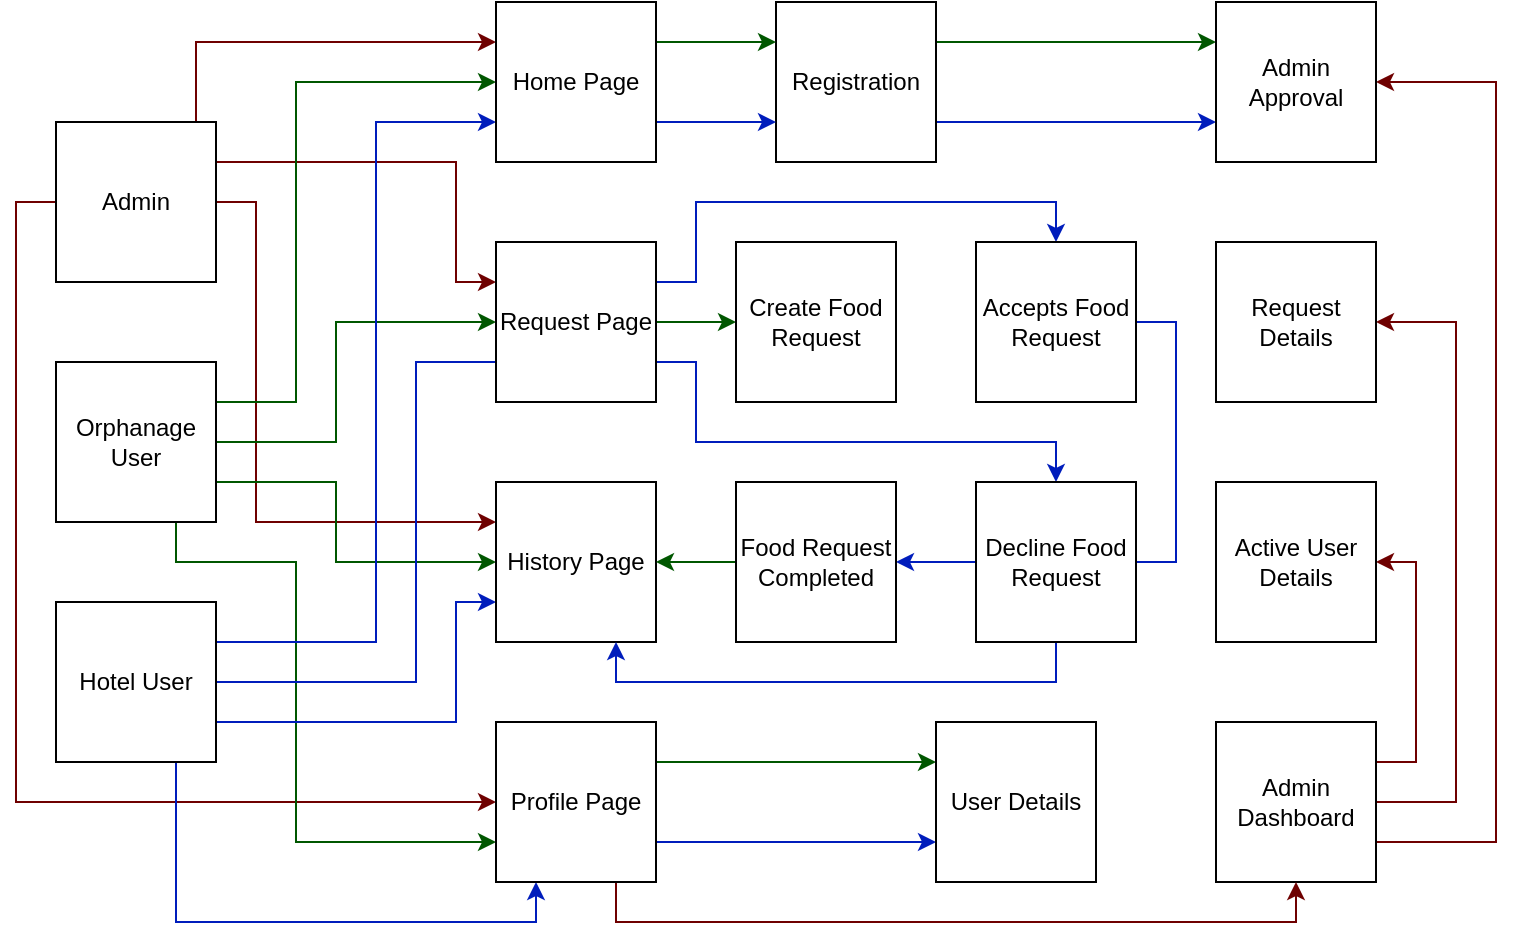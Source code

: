 <mxfile version="24.2.7" type="github">
  <diagram name="Page-1" id="sGqqdFaEo4z0okOu5jwW">
    <mxGraphModel dx="1050" dy="557" grid="1" gridSize="10" guides="1" tooltips="1" connect="1" arrows="1" fold="1" page="1" pageScale="1" pageWidth="850" pageHeight="1100" math="0" shadow="0">
      <root>
        <mxCell id="0" />
        <mxCell id="1" parent="0" />
        <mxCell id="OxFp2RdFnrPJG4Rb655F-14" style="edgeStyle=orthogonalEdgeStyle;rounded=0;orthogonalLoop=1;jettySize=auto;html=1;entryX=0;entryY=0.25;entryDx=0;entryDy=0;fillColor=#a20025;strokeColor=#6F0000;" parent="1" source="OxFp2RdFnrPJG4Rb655F-1" target="OxFp2RdFnrPJG4Rb655F-9" edge="1">
          <mxGeometry relative="1" as="geometry">
            <mxPoint x="110" y="130" as="sourcePoint" />
            <Array as="points">
              <mxPoint x="110" y="100" />
            </Array>
          </mxGeometry>
        </mxCell>
        <mxCell id="6qlUdM4MUeAHYAjfyrqB-15" style="edgeStyle=orthogonalEdgeStyle;rounded=0;orthogonalLoop=1;jettySize=auto;html=1;exitX=1;exitY=0.25;exitDx=0;exitDy=0;entryX=0;entryY=0.25;entryDx=0;entryDy=0;fillColor=#a20025;strokeColor=#6F0000;" edge="1" parent="1" source="OxFp2RdFnrPJG4Rb655F-1" target="OxFp2RdFnrPJG4Rb655F-10">
          <mxGeometry relative="1" as="geometry">
            <Array as="points">
              <mxPoint x="240" y="160" />
              <mxPoint x="240" y="220" />
            </Array>
          </mxGeometry>
        </mxCell>
        <mxCell id="6qlUdM4MUeAHYAjfyrqB-18" style="edgeStyle=orthogonalEdgeStyle;rounded=0;orthogonalLoop=1;jettySize=auto;html=1;exitX=1;exitY=0.5;exitDx=0;exitDy=0;entryX=0;entryY=0.25;entryDx=0;entryDy=0;fillColor=#a20025;strokeColor=#6F0000;" edge="1" parent="1" source="OxFp2RdFnrPJG4Rb655F-1" target="OxFp2RdFnrPJG4Rb655F-11">
          <mxGeometry relative="1" as="geometry">
            <Array as="points">
              <mxPoint x="140" y="180" />
              <mxPoint x="140" y="340" />
            </Array>
          </mxGeometry>
        </mxCell>
        <mxCell id="6qlUdM4MUeAHYAjfyrqB-23" style="edgeStyle=orthogonalEdgeStyle;rounded=0;orthogonalLoop=1;jettySize=auto;html=1;exitX=0;exitY=0.5;exitDx=0;exitDy=0;entryX=0;entryY=0.5;entryDx=0;entryDy=0;fillColor=#a20025;strokeColor=#6F0000;" edge="1" parent="1" source="OxFp2RdFnrPJG4Rb655F-1" target="OxFp2RdFnrPJG4Rb655F-12">
          <mxGeometry relative="1" as="geometry" />
        </mxCell>
        <mxCell id="OxFp2RdFnrPJG4Rb655F-1" value="Admin" style="whiteSpace=wrap;html=1;aspect=fixed;" parent="1" vertex="1">
          <mxGeometry x="40" y="140" width="80" height="80" as="geometry" />
        </mxCell>
        <mxCell id="OxFp2RdFnrPJG4Rb655F-15" style="edgeStyle=orthogonalEdgeStyle;rounded=0;orthogonalLoop=1;jettySize=auto;html=1;exitX=1;exitY=0.25;exitDx=0;exitDy=0;entryX=0;entryY=0.5;entryDx=0;entryDy=0;fillColor=#008a00;strokeColor=#005700;" parent="1" source="OxFp2RdFnrPJG4Rb655F-2" target="OxFp2RdFnrPJG4Rb655F-9" edge="1">
          <mxGeometry relative="1" as="geometry">
            <Array as="points">
              <mxPoint x="160" y="280" />
              <mxPoint x="160" y="120" />
            </Array>
          </mxGeometry>
        </mxCell>
        <mxCell id="6qlUdM4MUeAHYAjfyrqB-16" style="edgeStyle=orthogonalEdgeStyle;rounded=0;orthogonalLoop=1;jettySize=auto;html=1;exitX=1;exitY=0.5;exitDx=0;exitDy=0;entryX=0;entryY=0.5;entryDx=0;entryDy=0;fillColor=#008a00;strokeColor=#005700;" edge="1" parent="1" source="OxFp2RdFnrPJG4Rb655F-2" target="OxFp2RdFnrPJG4Rb655F-10">
          <mxGeometry relative="1" as="geometry">
            <Array as="points">
              <mxPoint x="180" y="300" />
              <mxPoint x="180" y="240" />
            </Array>
          </mxGeometry>
        </mxCell>
        <mxCell id="6qlUdM4MUeAHYAjfyrqB-19" style="edgeStyle=orthogonalEdgeStyle;rounded=0;orthogonalLoop=1;jettySize=auto;html=1;exitX=1;exitY=0.75;exitDx=0;exitDy=0;entryX=0;entryY=0.5;entryDx=0;entryDy=0;fillColor=#008a00;strokeColor=#005700;" edge="1" parent="1" source="OxFp2RdFnrPJG4Rb655F-2" target="OxFp2RdFnrPJG4Rb655F-11">
          <mxGeometry relative="1" as="geometry">
            <Array as="points">
              <mxPoint x="180" y="320" />
              <mxPoint x="180" y="360" />
            </Array>
          </mxGeometry>
        </mxCell>
        <mxCell id="6qlUdM4MUeAHYAjfyrqB-22" style="edgeStyle=orthogonalEdgeStyle;rounded=0;orthogonalLoop=1;jettySize=auto;html=1;exitX=0.75;exitY=1;exitDx=0;exitDy=0;entryX=0;entryY=0.75;entryDx=0;entryDy=0;fillColor=#008a00;strokeColor=#005700;" edge="1" parent="1" source="OxFp2RdFnrPJG4Rb655F-2" target="OxFp2RdFnrPJG4Rb655F-12">
          <mxGeometry relative="1" as="geometry">
            <Array as="points">
              <mxPoint x="100" y="360" />
              <mxPoint x="160" y="360" />
              <mxPoint x="160" y="500" />
            </Array>
          </mxGeometry>
        </mxCell>
        <mxCell id="OxFp2RdFnrPJG4Rb655F-2" value="Orphanage User" style="whiteSpace=wrap;html=1;aspect=fixed;" parent="1" vertex="1">
          <mxGeometry x="40" y="260" width="80" height="80" as="geometry" />
        </mxCell>
        <mxCell id="OxFp2RdFnrPJG4Rb655F-16" style="edgeStyle=orthogonalEdgeStyle;rounded=0;orthogonalLoop=1;jettySize=auto;html=1;exitX=1;exitY=0.25;exitDx=0;exitDy=0;entryX=0;entryY=0.75;entryDx=0;entryDy=0;fillColor=#0050ef;strokeColor=#001DBC;" parent="1" source="OxFp2RdFnrPJG4Rb655F-3" target="OxFp2RdFnrPJG4Rb655F-9" edge="1">
          <mxGeometry relative="1" as="geometry">
            <Array as="points">
              <mxPoint x="200" y="400" />
              <mxPoint x="200" y="140" />
            </Array>
          </mxGeometry>
        </mxCell>
        <mxCell id="6qlUdM4MUeAHYAjfyrqB-17" style="edgeStyle=orthogonalEdgeStyle;rounded=0;orthogonalLoop=1;jettySize=auto;html=1;exitX=1;exitY=0.5;exitDx=0;exitDy=0;entryX=0;entryY=0.75;entryDx=0;entryDy=0;fillColor=#0050ef;strokeColor=#001DBC;" edge="1" parent="1" source="OxFp2RdFnrPJG4Rb655F-3">
          <mxGeometry relative="1" as="geometry">
            <mxPoint x="140" y="420" as="sourcePoint" />
            <mxPoint x="280" y="260" as="targetPoint" />
            <Array as="points">
              <mxPoint x="220" y="420" />
              <mxPoint x="220" y="260" />
            </Array>
          </mxGeometry>
        </mxCell>
        <mxCell id="6qlUdM4MUeAHYAjfyrqB-20" style="edgeStyle=orthogonalEdgeStyle;rounded=0;orthogonalLoop=1;jettySize=auto;html=1;exitX=1;exitY=0.75;exitDx=0;exitDy=0;entryX=0;entryY=0.75;entryDx=0;entryDy=0;fillColor=#0050ef;strokeColor=#001DBC;" edge="1" parent="1" source="OxFp2RdFnrPJG4Rb655F-3" target="OxFp2RdFnrPJG4Rb655F-11">
          <mxGeometry relative="1" as="geometry">
            <Array as="points">
              <mxPoint x="240" y="440" />
              <mxPoint x="240" y="380" />
            </Array>
          </mxGeometry>
        </mxCell>
        <mxCell id="6qlUdM4MUeAHYAjfyrqB-21" style="edgeStyle=orthogonalEdgeStyle;rounded=0;orthogonalLoop=1;jettySize=auto;html=1;exitX=0.75;exitY=1;exitDx=0;exitDy=0;entryX=0.25;entryY=1;entryDx=0;entryDy=0;fillColor=#0050ef;strokeColor=#001DBC;" edge="1" parent="1" source="OxFp2RdFnrPJG4Rb655F-3" target="OxFp2RdFnrPJG4Rb655F-12">
          <mxGeometry relative="1" as="geometry" />
        </mxCell>
        <mxCell id="OxFp2RdFnrPJG4Rb655F-3" value="Hotel User" style="whiteSpace=wrap;html=1;aspect=fixed;" parent="1" vertex="1">
          <mxGeometry x="40" y="380" width="80" height="80" as="geometry" />
        </mxCell>
        <mxCell id="6qlUdM4MUeAHYAjfyrqB-6" style="edgeStyle=orthogonalEdgeStyle;rounded=0;orthogonalLoop=1;jettySize=auto;html=1;exitX=1;exitY=0.75;exitDx=0;exitDy=0;entryX=0;entryY=0.75;entryDx=0;entryDy=0;fillColor=#0050ef;strokeColor=#001DBC;" edge="1" parent="1" source="OxFp2RdFnrPJG4Rb655F-4" target="OxFp2RdFnrPJG4Rb655F-13">
          <mxGeometry relative="1" as="geometry">
            <mxPoint x="610" y="520" as="targetPoint" />
            <Array as="points" />
          </mxGeometry>
        </mxCell>
        <mxCell id="6qlUdM4MUeAHYAjfyrqB-42" style="edgeStyle=orthogonalEdgeStyle;rounded=0;orthogonalLoop=1;jettySize=auto;html=1;exitX=1;exitY=0.25;exitDx=0;exitDy=0;entryX=0;entryY=0.25;entryDx=0;entryDy=0;fillColor=#008a00;strokeColor=#005700;" edge="1" parent="1" source="OxFp2RdFnrPJG4Rb655F-4" target="OxFp2RdFnrPJG4Rb655F-13">
          <mxGeometry relative="1" as="geometry" />
        </mxCell>
        <mxCell id="OxFp2RdFnrPJG4Rb655F-4" value="Registration" style="whiteSpace=wrap;html=1;aspect=fixed;" parent="1" vertex="1">
          <mxGeometry x="400" y="80" width="80" height="80" as="geometry" />
        </mxCell>
        <mxCell id="6qlUdM4MUeAHYAjfyrqB-46" style="edgeStyle=orthogonalEdgeStyle;rounded=0;orthogonalLoop=1;jettySize=auto;html=1;exitX=1;exitY=0.75;exitDx=0;exitDy=0;entryX=1;entryY=0.5;entryDx=0;entryDy=0;fillColor=#a20025;strokeColor=#6F0000;" edge="1" parent="1" source="OxFp2RdFnrPJG4Rb655F-7" target="OxFp2RdFnrPJG4Rb655F-13">
          <mxGeometry relative="1" as="geometry">
            <Array as="points">
              <mxPoint x="760" y="500" />
              <mxPoint x="760" y="120" />
            </Array>
          </mxGeometry>
        </mxCell>
        <mxCell id="6qlUdM4MUeAHYAjfyrqB-47" style="edgeStyle=orthogonalEdgeStyle;rounded=0;orthogonalLoop=1;jettySize=auto;html=1;exitX=1;exitY=0.5;exitDx=0;exitDy=0;entryX=1;entryY=0.5;entryDx=0;entryDy=0;fillColor=#a20025;strokeColor=#6F0000;" edge="1" parent="1" source="OxFp2RdFnrPJG4Rb655F-7" target="6qlUdM4MUeAHYAjfyrqB-8">
          <mxGeometry relative="1" as="geometry">
            <Array as="points">
              <mxPoint x="740" y="480" />
              <mxPoint x="740" y="240" />
            </Array>
          </mxGeometry>
        </mxCell>
        <mxCell id="6qlUdM4MUeAHYAjfyrqB-48" style="edgeStyle=orthogonalEdgeStyle;rounded=0;orthogonalLoop=1;jettySize=auto;html=1;exitX=1;exitY=0.25;exitDx=0;exitDy=0;entryX=1;entryY=0.5;entryDx=0;entryDy=0;fillColor=#a20025;strokeColor=#6F0000;" edge="1" parent="1" source="OxFp2RdFnrPJG4Rb655F-7" target="6qlUdM4MUeAHYAjfyrqB-9">
          <mxGeometry relative="1" as="geometry" />
        </mxCell>
        <mxCell id="OxFp2RdFnrPJG4Rb655F-7" value="Admin Dashboard" style="whiteSpace=wrap;html=1;aspect=fixed;" parent="1" vertex="1">
          <mxGeometry x="620" y="440" width="80" height="80" as="geometry" />
        </mxCell>
        <mxCell id="6qlUdM4MUeAHYAjfyrqB-2" style="edgeStyle=orthogonalEdgeStyle;rounded=0;orthogonalLoop=1;jettySize=auto;html=1;exitX=1;exitY=0.25;exitDx=0;exitDy=0;entryX=0;entryY=0.25;entryDx=0;entryDy=0;fillColor=#008a00;strokeColor=#005700;" edge="1" parent="1" source="OxFp2RdFnrPJG4Rb655F-9" target="OxFp2RdFnrPJG4Rb655F-4">
          <mxGeometry relative="1" as="geometry">
            <Array as="points">
              <mxPoint x="370" y="100" />
              <mxPoint x="370" y="100" />
            </Array>
          </mxGeometry>
        </mxCell>
        <mxCell id="6qlUdM4MUeAHYAjfyrqB-3" style="edgeStyle=orthogonalEdgeStyle;rounded=0;orthogonalLoop=1;jettySize=auto;html=1;exitX=1;exitY=0.75;exitDx=0;exitDy=0;fillColor=#0050ef;strokeColor=#001DBC;" edge="1" parent="1" source="OxFp2RdFnrPJG4Rb655F-9">
          <mxGeometry relative="1" as="geometry">
            <mxPoint x="400" y="140" as="targetPoint" />
            <Array as="points">
              <mxPoint x="400" y="140" />
            </Array>
          </mxGeometry>
        </mxCell>
        <mxCell id="OxFp2RdFnrPJG4Rb655F-9" value="Home Page" style="whiteSpace=wrap;html=1;aspect=fixed;" parent="1" vertex="1">
          <mxGeometry x="260" y="80" width="80" height="80" as="geometry" />
        </mxCell>
        <mxCell id="6qlUdM4MUeAHYAjfyrqB-38" style="edgeStyle=orthogonalEdgeStyle;rounded=0;orthogonalLoop=1;jettySize=auto;html=1;exitX=1;exitY=0.5;exitDx=0;exitDy=0;entryX=0;entryY=0.5;entryDx=0;entryDy=0;fillColor=#008a00;strokeColor=#005700;" edge="1" parent="1" source="OxFp2RdFnrPJG4Rb655F-10" target="6qlUdM4MUeAHYAjfyrqB-24">
          <mxGeometry relative="1" as="geometry" />
        </mxCell>
        <mxCell id="6qlUdM4MUeAHYAjfyrqB-39" style="edgeStyle=orthogonalEdgeStyle;rounded=0;orthogonalLoop=1;jettySize=auto;html=1;exitX=1;exitY=0.25;exitDx=0;exitDy=0;entryX=0.5;entryY=0;entryDx=0;entryDy=0;fillColor=#0050ef;strokeColor=#001DBC;" edge="1" parent="1" source="OxFp2RdFnrPJG4Rb655F-10" target="6qlUdM4MUeAHYAjfyrqB-25">
          <mxGeometry relative="1" as="geometry">
            <Array as="points">
              <mxPoint x="360" y="220" />
              <mxPoint x="360" y="180" />
              <mxPoint x="540" y="180" />
            </Array>
          </mxGeometry>
        </mxCell>
        <mxCell id="6qlUdM4MUeAHYAjfyrqB-40" style="edgeStyle=orthogonalEdgeStyle;rounded=0;orthogonalLoop=1;jettySize=auto;html=1;exitX=1;exitY=0.75;exitDx=0;exitDy=0;entryX=0.5;entryY=0;entryDx=0;entryDy=0;fillColor=#0050ef;strokeColor=#001DBC;" edge="1" parent="1" source="OxFp2RdFnrPJG4Rb655F-10" target="6qlUdM4MUeAHYAjfyrqB-26">
          <mxGeometry relative="1" as="geometry">
            <Array as="points">
              <mxPoint x="360" y="260" />
              <mxPoint x="360" y="300" />
              <mxPoint x="540" y="300" />
            </Array>
          </mxGeometry>
        </mxCell>
        <mxCell id="OxFp2RdFnrPJG4Rb655F-10" value="Request Page" style="whiteSpace=wrap;html=1;aspect=fixed;" parent="1" vertex="1">
          <mxGeometry x="260" y="200" width="80" height="80" as="geometry" />
        </mxCell>
        <mxCell id="OxFp2RdFnrPJG4Rb655F-11" value="History Page" style="whiteSpace=wrap;html=1;aspect=fixed;" parent="1" vertex="1">
          <mxGeometry x="260" y="320" width="80" height="80" as="geometry" />
        </mxCell>
        <mxCell id="6qlUdM4MUeAHYAjfyrqB-10" style="edgeStyle=orthogonalEdgeStyle;rounded=0;orthogonalLoop=1;jettySize=auto;html=1;exitX=0.75;exitY=1;exitDx=0;exitDy=0;entryX=0.5;entryY=1;entryDx=0;entryDy=0;fillColor=#a20025;strokeColor=#6F0000;" edge="1" parent="1" source="OxFp2RdFnrPJG4Rb655F-12" target="OxFp2RdFnrPJG4Rb655F-7">
          <mxGeometry relative="1" as="geometry" />
        </mxCell>
        <mxCell id="6qlUdM4MUeAHYAjfyrqB-44" style="edgeStyle=orthogonalEdgeStyle;rounded=0;orthogonalLoop=1;jettySize=auto;html=1;exitX=1;exitY=0.75;exitDx=0;exitDy=0;entryX=0;entryY=0.75;entryDx=0;entryDy=0;fillColor=#0050ef;strokeColor=#001DBC;" edge="1" parent="1" source="OxFp2RdFnrPJG4Rb655F-12" target="6qlUdM4MUeAHYAjfyrqB-43">
          <mxGeometry relative="1" as="geometry" />
        </mxCell>
        <mxCell id="6qlUdM4MUeAHYAjfyrqB-45" style="edgeStyle=orthogonalEdgeStyle;rounded=0;orthogonalLoop=1;jettySize=auto;html=1;exitX=1;exitY=0.25;exitDx=0;exitDy=0;entryX=0;entryY=0.25;entryDx=0;entryDy=0;fillColor=#008a00;strokeColor=#005700;" edge="1" parent="1" source="OxFp2RdFnrPJG4Rb655F-12" target="6qlUdM4MUeAHYAjfyrqB-43">
          <mxGeometry relative="1" as="geometry" />
        </mxCell>
        <mxCell id="OxFp2RdFnrPJG4Rb655F-12" value="Profile Page" style="whiteSpace=wrap;html=1;aspect=fixed;" parent="1" vertex="1">
          <mxGeometry x="260" y="440" width="80" height="80" as="geometry" />
        </mxCell>
        <mxCell id="OxFp2RdFnrPJG4Rb655F-13" value="Admin Approval" style="whiteSpace=wrap;html=1;aspect=fixed;" parent="1" vertex="1">
          <mxGeometry x="620" y="80" width="80" height="80" as="geometry" />
        </mxCell>
        <mxCell id="6qlUdM4MUeAHYAjfyrqB-8" value="Request Details" style="whiteSpace=wrap;html=1;aspect=fixed;" vertex="1" parent="1">
          <mxGeometry x="620" y="200" width="80" height="80" as="geometry" />
        </mxCell>
        <mxCell id="6qlUdM4MUeAHYAjfyrqB-9" value="Active User Details" style="whiteSpace=wrap;html=1;aspect=fixed;" vertex="1" parent="1">
          <mxGeometry x="620" y="320" width="80" height="80" as="geometry" />
        </mxCell>
        <mxCell id="6qlUdM4MUeAHYAjfyrqB-24" value="Create Food Request" style="whiteSpace=wrap;html=1;aspect=fixed;" vertex="1" parent="1">
          <mxGeometry x="380" y="200" width="80" height="80" as="geometry" />
        </mxCell>
        <mxCell id="6qlUdM4MUeAHYAjfyrqB-41" style="edgeStyle=orthogonalEdgeStyle;rounded=0;orthogonalLoop=1;jettySize=auto;html=1;exitX=1;exitY=0.5;exitDx=0;exitDy=0;entryX=1;entryY=0.5;entryDx=0;entryDy=0;fillColor=#0050ef;strokeColor=#001DBC;" edge="1" parent="1" source="6qlUdM4MUeAHYAjfyrqB-25" target="6qlUdM4MUeAHYAjfyrqB-27">
          <mxGeometry relative="1" as="geometry" />
        </mxCell>
        <mxCell id="6qlUdM4MUeAHYAjfyrqB-25" value="Accepts Food Request" style="whiteSpace=wrap;html=1;aspect=fixed;" vertex="1" parent="1">
          <mxGeometry x="500" y="200" width="80" height="80" as="geometry" />
        </mxCell>
        <mxCell id="6qlUdM4MUeAHYAjfyrqB-34" style="edgeStyle=orthogonalEdgeStyle;rounded=0;orthogonalLoop=1;jettySize=auto;html=1;exitX=0.5;exitY=1;exitDx=0;exitDy=0;entryX=0.75;entryY=1;entryDx=0;entryDy=0;fillColor=#0050ef;strokeColor=#001DBC;" edge="1" parent="1" source="6qlUdM4MUeAHYAjfyrqB-26" target="OxFp2RdFnrPJG4Rb655F-11">
          <mxGeometry relative="1" as="geometry" />
        </mxCell>
        <mxCell id="6qlUdM4MUeAHYAjfyrqB-26" value="Decline Food Request" style="whiteSpace=wrap;html=1;aspect=fixed;" vertex="1" parent="1">
          <mxGeometry x="500" y="320" width="80" height="80" as="geometry" />
        </mxCell>
        <mxCell id="6qlUdM4MUeAHYAjfyrqB-37" style="edgeStyle=orthogonalEdgeStyle;rounded=0;orthogonalLoop=1;jettySize=auto;html=1;exitX=0;exitY=0.5;exitDx=0;exitDy=0;entryX=1;entryY=0.5;entryDx=0;entryDy=0;fillColor=#008a00;strokeColor=#005700;" edge="1" parent="1" source="6qlUdM4MUeAHYAjfyrqB-27" target="OxFp2RdFnrPJG4Rb655F-11">
          <mxGeometry relative="1" as="geometry" />
        </mxCell>
        <mxCell id="6qlUdM4MUeAHYAjfyrqB-27" value="Food Request Completed" style="whiteSpace=wrap;html=1;aspect=fixed;" vertex="1" parent="1">
          <mxGeometry x="380" y="320" width="80" height="80" as="geometry" />
        </mxCell>
        <mxCell id="6qlUdM4MUeAHYAjfyrqB-43" value="User Details" style="whiteSpace=wrap;html=1;aspect=fixed;" vertex="1" parent="1">
          <mxGeometry x="480" y="440" width="80" height="80" as="geometry" />
        </mxCell>
      </root>
    </mxGraphModel>
  </diagram>
</mxfile>

